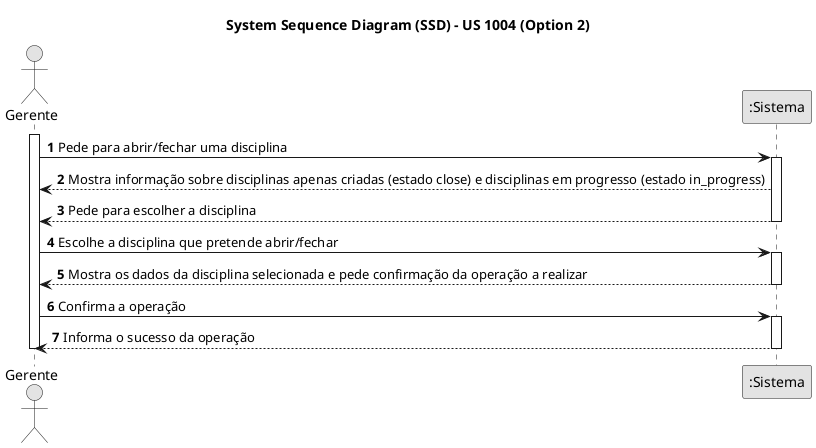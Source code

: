 @startuml
skinparam monochrome true
skinparam packageStyle rectangle
skinparam shadowing false

title System Sequence Diagram (SSD) - US 1004 (Option 2)
autonumber

actor "Gerente" as Gerente
participant ":Sistema" as Sistema

activate Gerente
    Gerente -> Sistema : Pede para abrir/fechar uma disciplina
    activate Sistema
        Sistema --> Gerente : Mostra informação sobre disciplinas apenas criadas (estado close) e disciplinas em progresso (estado in_progress)
        Sistema --> Gerente : Pede para escolher a disciplina
    deactivate Sistema

    Gerente -> Sistema : Escolhe a disciplina que pretende abrir/fechar
    activate Sistema
        Sistema --> Gerente : Mostra os dados da disciplina selecionada e pede confirmação da operação a realizar
    deactivate Sistema

    Gerente -> Sistema : Confirma a operação
    activate Sistema
        Sistema --> Gerente : Informa o sucesso da operação
    deactivate Sistema

deactivate Gerente

@enduml